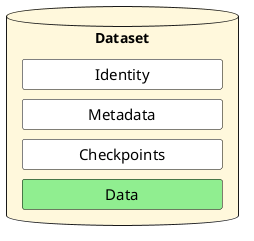 @startuml dataset
hide circle
hide empty members

skinparam classFontSize 15
skinparam minClassWidth 200
skinparam nodesep 10
skinparam ranksep 10
skinparam ClassBorderColor Black

skinparam DatabaseBackgroundColor Cornsilk

skinparam class {
    backgroundColor White

}

database Dataset {
    class Identity
    class Metadata
    class Checkpoints
    class Data #back:lightgreen

    Identity --[hidden] Metadata
    Metadata --[hidden] Checkpoints
    Checkpoints --[hidden] Data
}
@enduml